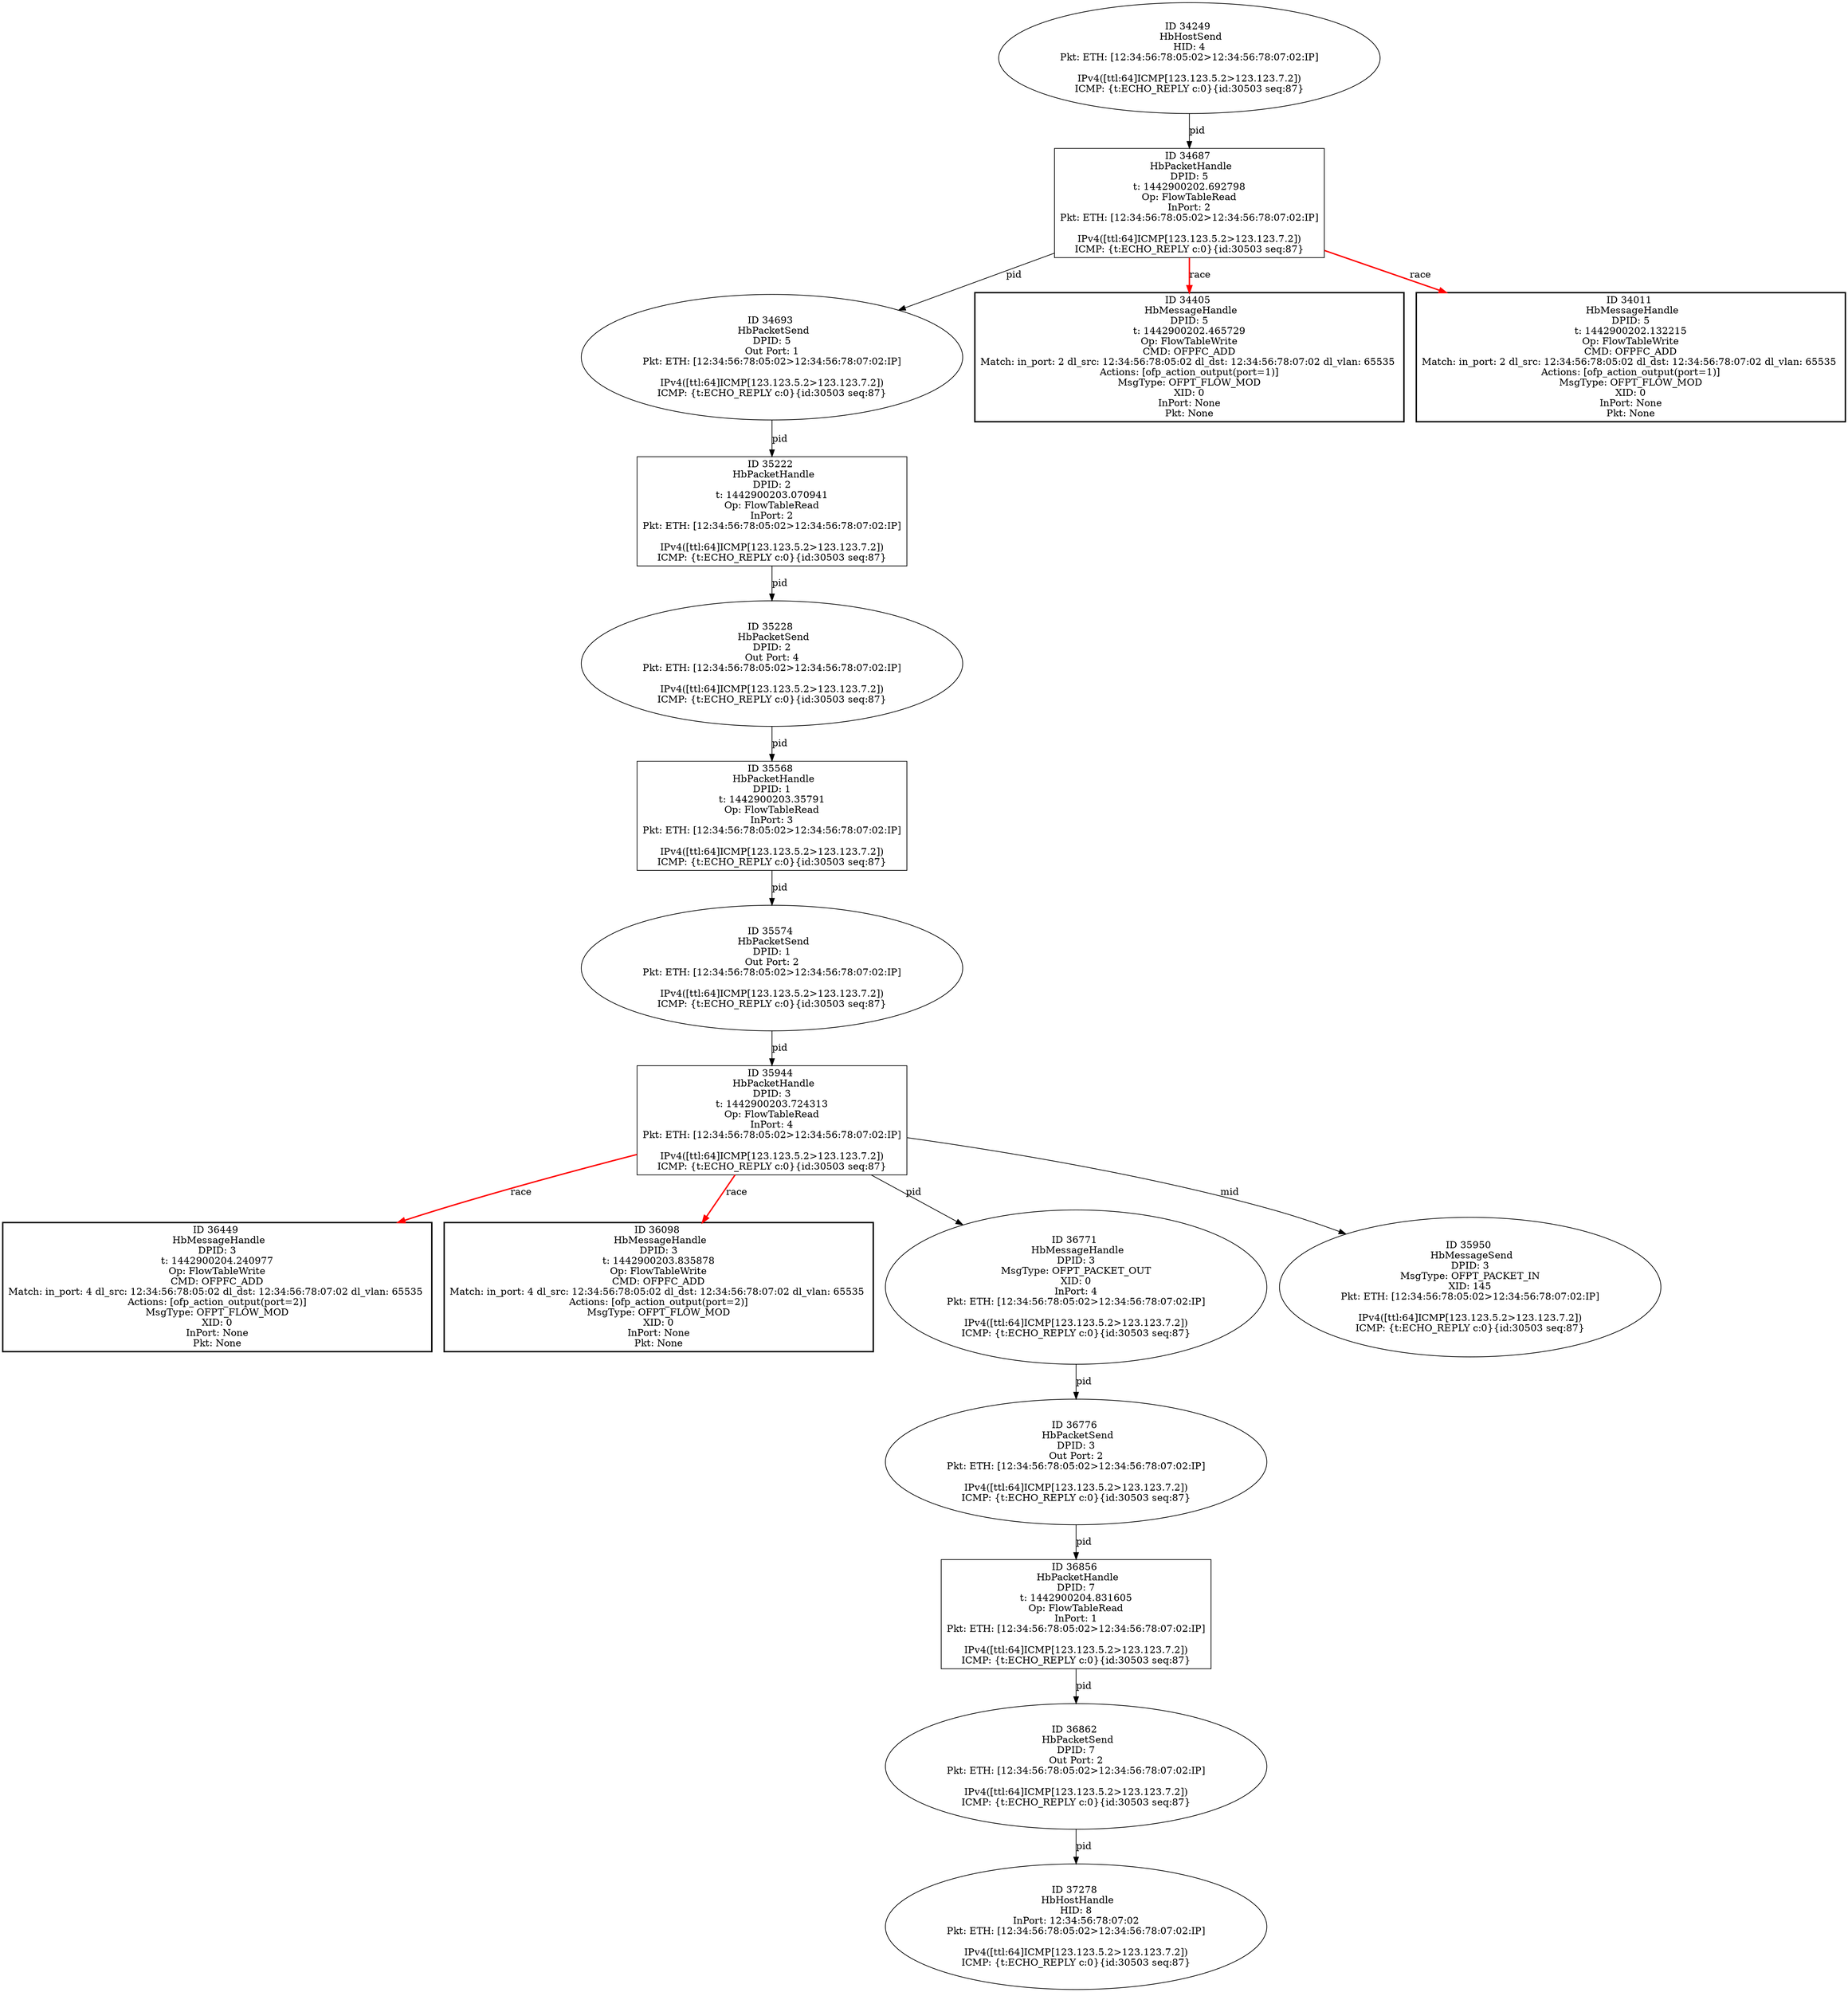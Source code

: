 strict digraph G {
36449 [shape=box, style=bold, event=<hb_events.HbMessageHandle object at 0x10f6283d0>, label="ID 36449 
 HbMessageHandle
DPID: 3
t: 1442900204.240977
Op: FlowTableWrite
CMD: OFPFC_ADD
Match: in_port: 4 dl_src: 12:34:56:78:05:02 dl_dst: 12:34:56:78:07:02 dl_vlan: 65535 
Actions: [ofp_action_output(port=2)]
MsgType: OFPT_FLOW_MOD
XID: 0
InPort: None
Pkt: None"];
36098 [shape=box, style=bold, event=<hb_events.HbMessageHandle object at 0x10f48e490>, label="ID 36098 
 HbMessageHandle
DPID: 3
t: 1442900203.835878
Op: FlowTableWrite
CMD: OFPFC_ADD
Match: in_port: 4 dl_src: 12:34:56:78:05:02 dl_dst: 12:34:56:78:07:02 dl_vlan: 65535 
Actions: [ofp_action_output(port=2)]
MsgType: OFPT_FLOW_MOD
XID: 0
InPort: None
Pkt: None"];
36771 [shape=oval, event=<hb_events.HbMessageHandle object at 0x10f82d710>, label="ID 36771 
 HbMessageHandle
DPID: 3
MsgType: OFPT_PACKET_OUT
XID: 0
InPort: 4
Pkt: ETH: [12:34:56:78:05:02>12:34:56:78:07:02:IP]

IPv4([ttl:64]ICMP[123.123.5.2>123.123.7.2])
ICMP: {t:ECHO_REPLY c:0}{id:30503 seq:87}"];
34693 [shape=oval, event=<hb_events.HbPacketSend object at 0x10ef51950>, label="ID 34693 
 HbPacketSend
DPID: 5
Out Port: 1
Pkt: ETH: [12:34:56:78:05:02>12:34:56:78:07:02:IP]

IPv4([ttl:64]ICMP[123.123.5.2>123.123.7.2])
ICMP: {t:ECHO_REPLY c:0}{id:30503 seq:87}"];
35944 [shape=box, event=<hb_events.HbPacketHandle object at 0x10f30a310>, label="ID 35944 
 HbPacketHandle
DPID: 3
t: 1442900203.724313
Op: FlowTableRead
InPort: 4
Pkt: ETH: [12:34:56:78:05:02>12:34:56:78:07:02:IP]

IPv4([ttl:64]ICMP[123.123.5.2>123.123.7.2])
ICMP: {t:ECHO_REPLY c:0}{id:30503 seq:87}"];
34249 [shape=oval, event=<hb_events.HbHostSend object at 0x10ee429d0>, label="ID 34249 
 HbHostSend
HID: 4
Pkt: ETH: [12:34:56:78:05:02>12:34:56:78:07:02:IP]

IPv4([ttl:64]ICMP[123.123.5.2>123.123.7.2])
ICMP: {t:ECHO_REPLY c:0}{id:30503 seq:87}"];
35950 [shape=oval, event=<hb_events.HbMessageSend object at 0x10f3da3d0>, label="ID 35950 
 HbMessageSend
DPID: 3
MsgType: OFPT_PACKET_IN
XID: 145
Pkt: ETH: [12:34:56:78:05:02>12:34:56:78:07:02:IP]

IPv4([ttl:64]ICMP[123.123.5.2>123.123.7.2])
ICMP: {t:ECHO_REPLY c:0}{id:30503 seq:87}"];
34405 [shape=box, style=bold, event=<hb_events.HbMessageHandle object at 0x10eea8550>, label="ID 34405 
 HbMessageHandle
DPID: 5
t: 1442900202.465729
Op: FlowTableWrite
CMD: OFPFC_ADD
Match: in_port: 2 dl_src: 12:34:56:78:05:02 dl_dst: 12:34:56:78:07:02 dl_vlan: 65535 
Actions: [ofp_action_output(port=1)]
MsgType: OFPT_FLOW_MOD
XID: 0
InPort: None
Pkt: None"];
35568 [shape=box, event=<hb_events.HbPacketHandle object at 0x10f235e10>, label="ID 35568 
 HbPacketHandle
DPID: 1
t: 1442900203.35791
Op: FlowTableRead
InPort: 3
Pkt: ETH: [12:34:56:78:05:02>12:34:56:78:07:02:IP]

IPv4([ttl:64]ICMP[123.123.5.2>123.123.7.2])
ICMP: {t:ECHO_REPLY c:0}{id:30503 seq:87}"];
36776 [shape=oval, event=<hb_events.HbPacketSend object at 0x10f83b890>, label="ID 36776 
 HbPacketSend
DPID: 3
Out Port: 2
Pkt: ETH: [12:34:56:78:05:02>12:34:56:78:07:02:IP]

IPv4([ttl:64]ICMP[123.123.5.2>123.123.7.2])
ICMP: {t:ECHO_REPLY c:0}{id:30503 seq:87}"];
37278 [shape=oval, event=<hb_events.HbHostHandle object at 0x10fa627d0>, label="ID 37278 
 HbHostHandle
HID: 8
InPort: 12:34:56:78:07:02
Pkt: ETH: [12:34:56:78:05:02>12:34:56:78:07:02:IP]

IPv4([ttl:64]ICMP[123.123.5.2>123.123.7.2])
ICMP: {t:ECHO_REPLY c:0}{id:30503 seq:87}"];
36856 [shape=box, event=<hb_events.HbPacketHandle object at 0x10f88f690>, label="ID 36856 
 HbPacketHandle
DPID: 7
t: 1442900204.831605
Op: FlowTableRead
InPort: 1
Pkt: ETH: [12:34:56:78:05:02>12:34:56:78:07:02:IP]

IPv4([ttl:64]ICMP[123.123.5.2>123.123.7.2])
ICMP: {t:ECHO_REPLY c:0}{id:30503 seq:87}"];
35222 [shape=box, event=<hb_events.HbPacketHandle object at 0x10f115910>, label="ID 35222 
 HbPacketHandle
DPID: 2
t: 1442900203.070941
Op: FlowTableRead
InPort: 2
Pkt: ETH: [12:34:56:78:05:02>12:34:56:78:07:02:IP]

IPv4([ttl:64]ICMP[123.123.5.2>123.123.7.2])
ICMP: {t:ECHO_REPLY c:0}{id:30503 seq:87}"];
35574 [shape=oval, event=<hb_events.HbPacketSend object at 0x10f23b050>, label="ID 35574 
 HbPacketSend
DPID: 1
Out Port: 2
Pkt: ETH: [12:34:56:78:05:02>12:34:56:78:07:02:IP]

IPv4([ttl:64]ICMP[123.123.5.2>123.123.7.2])
ICMP: {t:ECHO_REPLY c:0}{id:30503 seq:87}"];
34011 [shape=box, style=bold, event=<hb_events.HbMessageHandle object at 0x10edc0990>, label="ID 34011 
 HbMessageHandle
DPID: 5
t: 1442900202.132215
Op: FlowTableWrite
CMD: OFPFC_ADD
Match: in_port: 2 dl_src: 12:34:56:78:05:02 dl_dst: 12:34:56:78:07:02 dl_vlan: 65535 
Actions: [ofp_action_output(port=1)]
MsgType: OFPT_FLOW_MOD
XID: 0
InPort: None
Pkt: None"];
35228 [shape=oval, event=<hb_events.HbPacketSend object at 0x10f115b90>, label="ID 35228 
 HbPacketSend
DPID: 2
Out Port: 4
Pkt: ETH: [12:34:56:78:05:02>12:34:56:78:07:02:IP]

IPv4([ttl:64]ICMP[123.123.5.2>123.123.7.2])
ICMP: {t:ECHO_REPLY c:0}{id:30503 seq:87}"];
36862 [shape=oval, event=<hb_events.HbPacketSend object at 0x10f8a39d0>, label="ID 36862 
 HbPacketSend
DPID: 7
Out Port: 2
Pkt: ETH: [12:34:56:78:05:02>12:34:56:78:07:02:IP]

IPv4([ttl:64]ICMP[123.123.5.2>123.123.7.2])
ICMP: {t:ECHO_REPLY c:0}{id:30503 seq:87}"];
34687 [shape=box, event=<hb_events.HbPacketHandle object at 0x10ef51590>, label="ID 34687 
 HbPacketHandle
DPID: 5
t: 1442900202.692798
Op: FlowTableRead
InPort: 2
Pkt: ETH: [12:34:56:78:05:02>12:34:56:78:07:02:IP]

IPv4([ttl:64]ICMP[123.123.5.2>123.123.7.2])
ICMP: {t:ECHO_REPLY c:0}{id:30503 seq:87}"];
36771 -> 36776  [rel=pid, label=pid];
34693 -> 35222  [rel=pid, label=pid];
35944 -> 36449  [harmful=True, color=red, style=bold, rel=race, label=race];
35944 -> 36098  [harmful=True, color=red, style=bold, rel=race, label=race];
35944 -> 36771  [rel=pid, label=pid];
35944 -> 35950  [rel=mid, label=mid];
34249 -> 34687  [rel=pid, label=pid];
35568 -> 35574  [rel=pid, label=pid];
36776 -> 36856  [rel=pid, label=pid];
36862 -> 37278  [rel=pid, label=pid];
35222 -> 35228  [rel=pid, label=pid];
36856 -> 36862  [rel=pid, label=pid];
35574 -> 35944  [rel=pid, label=pid];
35228 -> 35568  [rel=pid, label=pid];
34687 -> 34011  [harmful=True, color=red, style=bold, rel=race, label=race];
34687 -> 34693  [rel=pid, label=pid];
34687 -> 34405  [harmful=True, color=red, style=bold, rel=race, label=race];
}
